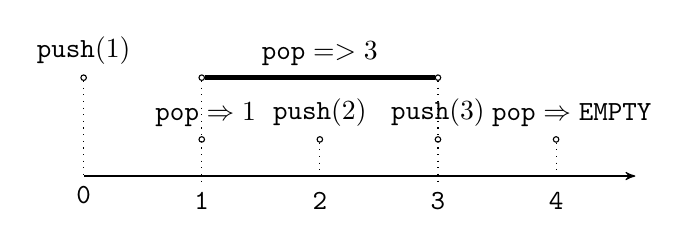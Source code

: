%!TEX root = ../draft.tex
\begin{tikzpicture}[node distance=1.5cm]

\tikzstyle{node}=[minimum size=0pt]
\tikzstyle{nnode}=[minimum size=0pt,inner sep=0pt]
\tikzstyle{lnode}=[circle,draw,minimum size=2pt,inner sep=0pt]
%\node[nnode] (x0) [] at (0,0) {};
\node[lnode] (x1)  [label=above:${\tt push}(1)$] at (0,0) {};
\node[lnode] (x2)  [below=.7cm of x1,xshift=1.5cm,label=above:$\hspace{1mm}{\tt pop}\Rightarrow 1$] {}; 
\node[lnode] (x3)  [right of=x2,label=above:${\tt push}(2)$] {}; 
\node[lnode] (x4)  [right of=x3,label=above:${\tt push}(3)$] {}; 
\node[lnode] (x5)  [right of=x4,label=above:$\hspace{4mm}{\tt pop}\Rightarrow {\tt EMPTY}$] {}; 

\node[lnode] (x6)  [above=.7cm of x2] {}; %label=above:${\tt pop}\Rightarrow {\tt EMPTY}$
\node[lnode] (x7)  [above=.7cm of x4] {};
%\node[nnode] (x61) [above=1mm of x6] {};
%\node[nnode] (x62) [below=1mm of x6] {};
%\node[nnode] (x71) [above=1mm of x7] {};
%\node[nnode] (x72) [below=1mm of x7] {};


\node[nnode] (y1) [below= 1.2cm of x1,label=below:{\tt 0}] {};
\node[nnode] (y2) [right=7cm of y1] {};
\node[nnode] (z2) [below= .5cm of x2,label=below:{\tt 1}] {};
\node[nnode] (z3) [below= .5cm of x3,label=below:{\tt 2}] {};
\node[nnode] (z4) [below= .5cm of x4,label=below:{\tt 3}] {};
\node[nnode] (z5) [below= .5cm of x5,label=below:{\tt 4}] {};

\draw[->,>=stealth'] (y1) -- (y2);
\draw[line width=2pt] (x6) -- node[draw=none,above] {${\tt pop}=>3$} (x7);
%\draw[-,thick] (x61) -- (x62);
%\draw[-,thick] (x71) -- (x72);

\draw[dotted] (x1) -- (y1);
\draw[dotted] (x6) -- (z2);
\draw[dotted] (x3) -- (z3);
\draw[dotted] (x7) -- (z4);
\draw[dotted] (x5) -- (z5);

%\node[lnode] (x3)  [right of=x2,label={[xshift=.6mm] left:{\footnotesize 1}}] {}; 
%\node[lnode] (x6)  [right=60mm of x3,label=right:{\footnotesize 3}] {};  %8*7+4
%
%\node[lnode] (y1)  [below=6mm of x3,xshift=7mm,label=left:{\footnotesize 1}] {}; 
%\node[lnode] (y2)  [right of=y1,label=right:{\footnotesize 1}] {}; 
%\node[lnode] (y4)  [right=1.4cm of y2,label=left:{\footnotesize 2}] {}; 
%\node[lnode] (y5)  [right of=y4,label=right:{\footnotesize 2}] {}; 
%\node[lnode] (y6)  [right of=y5,label={[xshift=.6mm] left:{\footnotesize 3}}] {}; 
%\node[lnode] (y7)  [right of=y6,label=right:{\footnotesize 3}] {}; 
%
%%\node[nnode] (x5)  [left=18mm of y7,yshift=-2mm] {}; 
%
%
%\node[lnode] (y8)  [below=6mm of x6,xshift=10mm,label=left:{\footnotesize 4}] {}; 1*7+3
%\node[lnode] (y9)  [right of =y8,label=right:{\footnotesize 4}] {}; 


%\draw[line width=2pt] (x1) -- node[draw=none,above] {$\<push>(1)$} (x2); 
%\draw[line width=2pt] (x3) -- node[draw=none,above] {$\<pop>=>3$} (x6);
%%\draw[line width=2pt] (x5) -- (x6);
%
%\draw[line width=2pt] (y1) -- node[draw=none,above] {$\<pop>=>1$} (y2);
%\draw[line width=2pt] (y4) -- node[draw=none,above] {$\<push>(2)$} (y5);
%\draw[line width=2pt] (y6) -- node[draw=none,above] {$\<push>(3)$} (y7);
%\draw[line width=2pt] (y8) -- node[draw=none,above] {$\<pop>=>{\tt EMPTY}$} (y9);


\end{tikzpicture}
